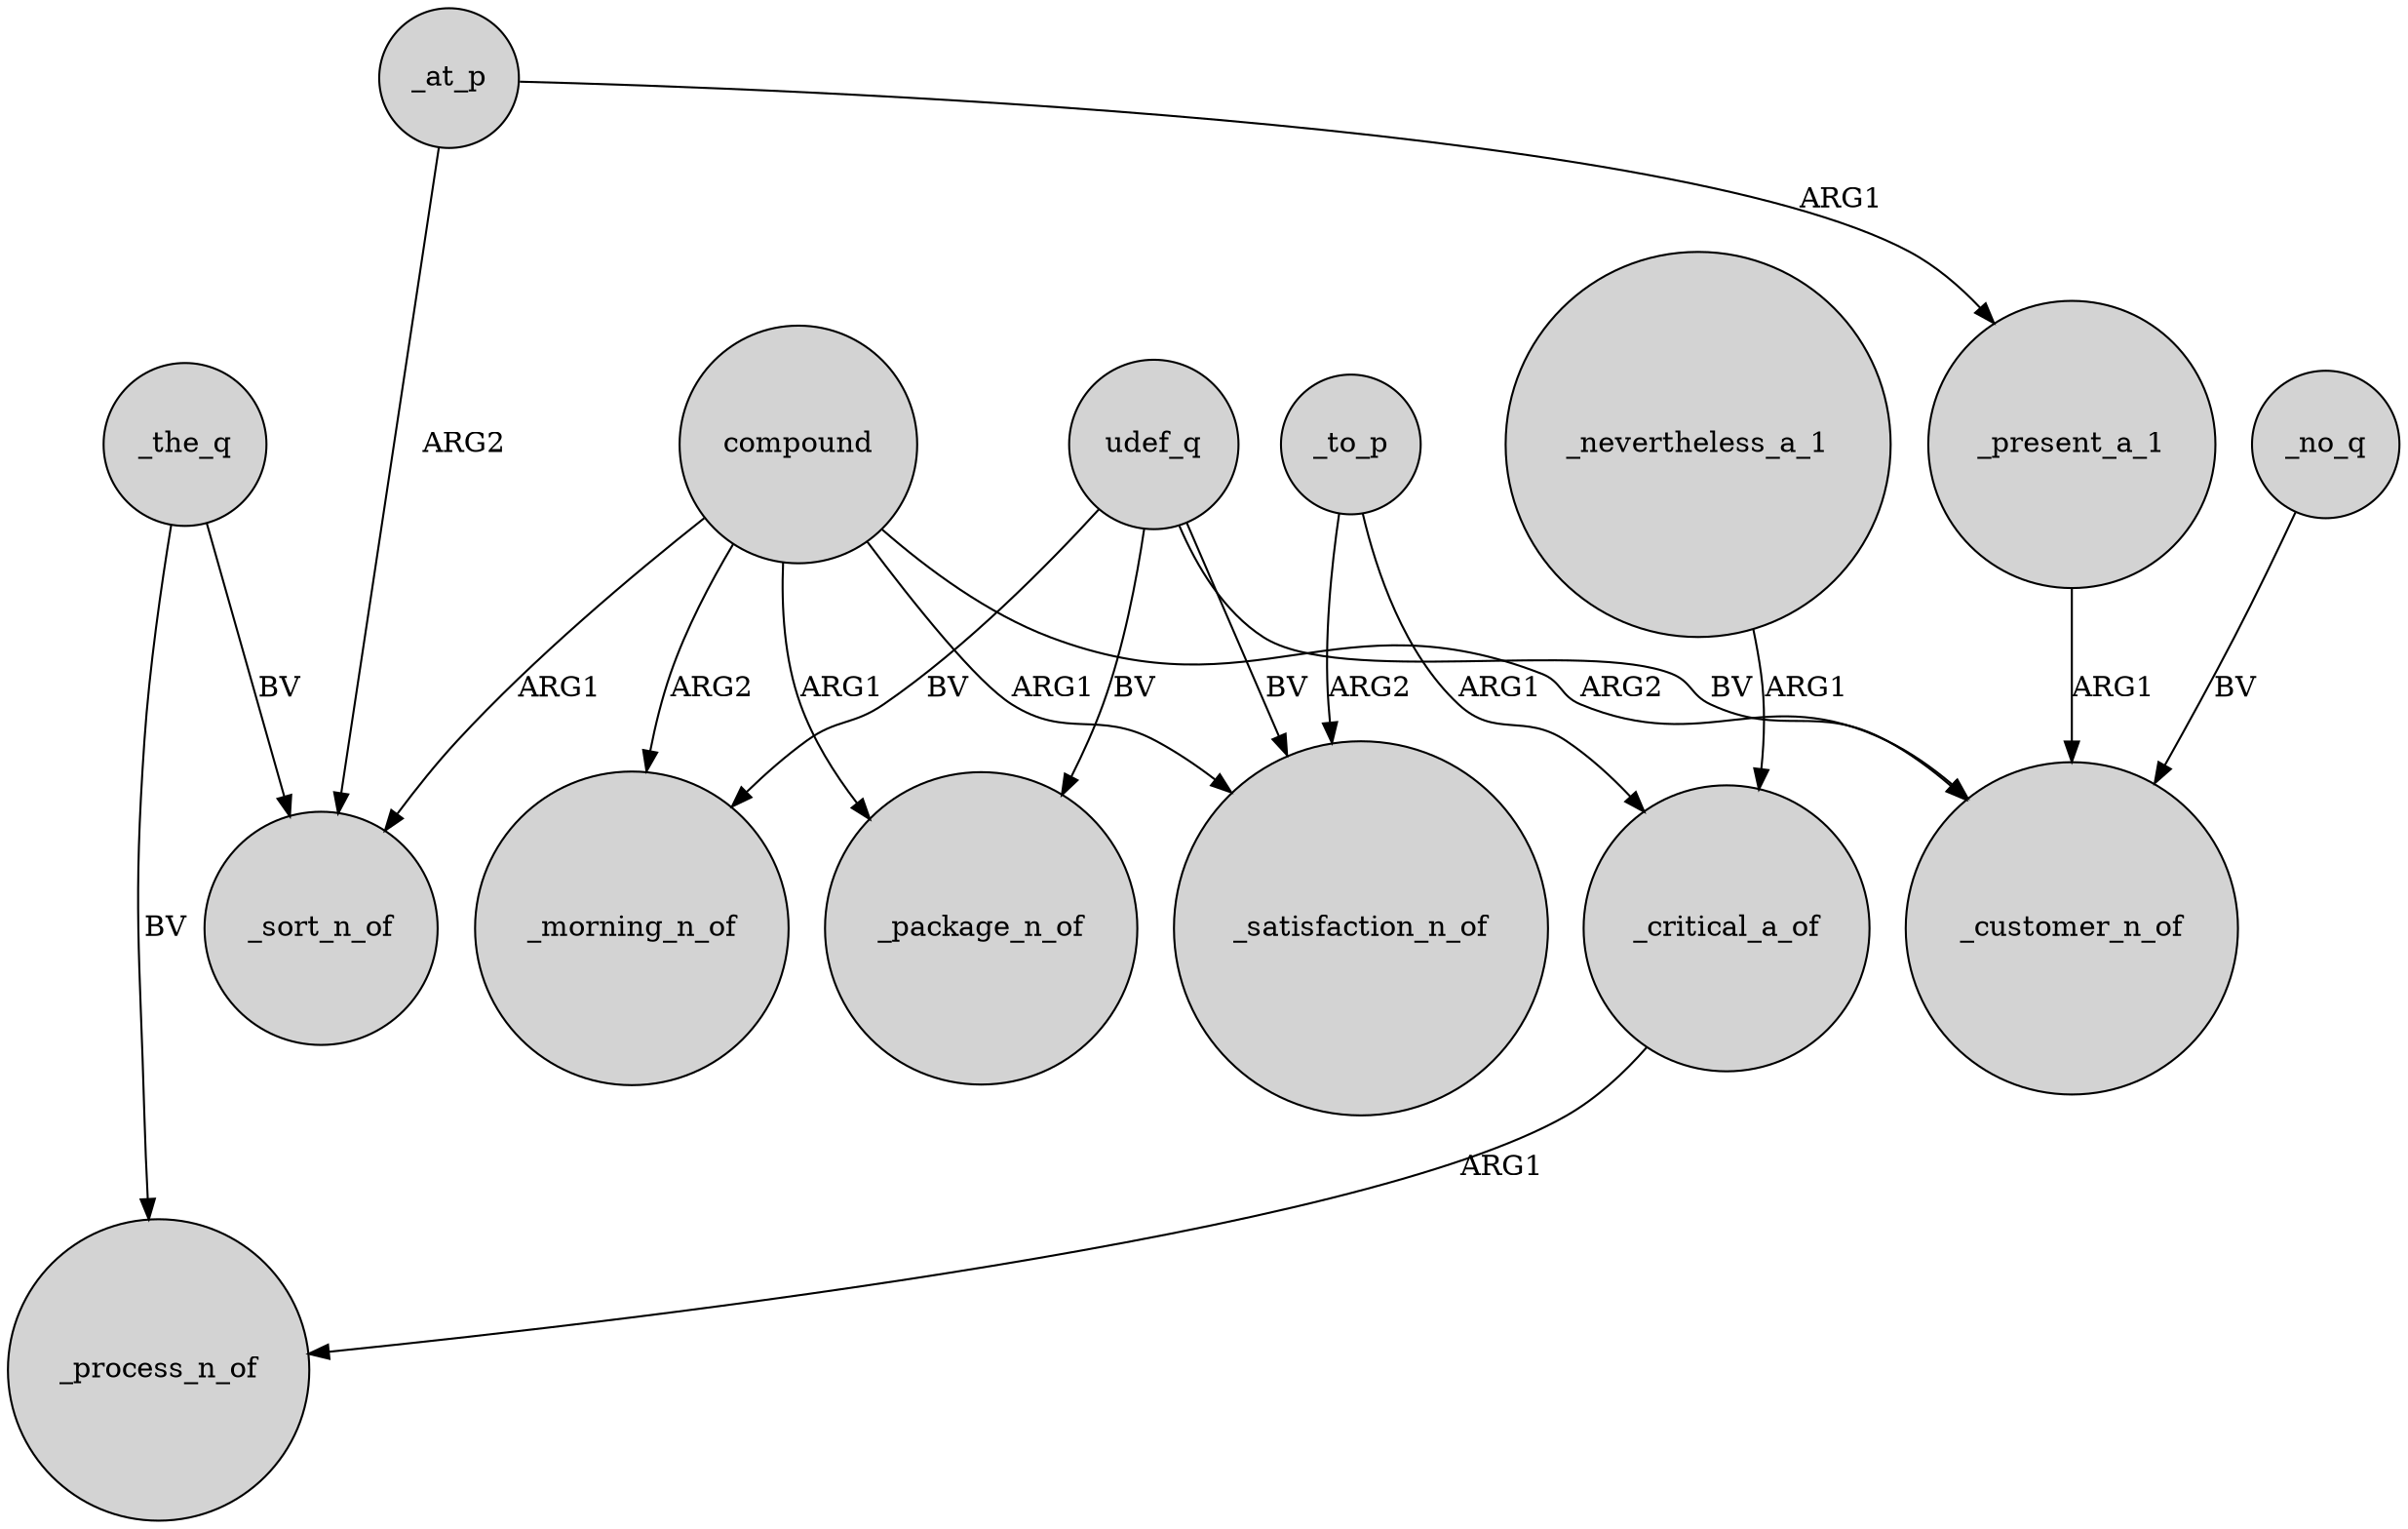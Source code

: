 digraph {
	node [shape=circle style=filled]
	_at_p -> _sort_n_of [label=ARG2]
	compound -> _morning_n_of [label=ARG2]
	_the_q -> _sort_n_of [label=BV]
	_critical_a_of -> _process_n_of [label=ARG1]
	_to_p -> _critical_a_of [label=ARG1]
	_to_p -> _satisfaction_n_of [label=ARG2]
	compound -> _package_n_of [label=ARG1]
	udef_q -> _package_n_of [label=BV]
	_at_p -> _present_a_1 [label=ARG1]
	compound -> _satisfaction_n_of [label=ARG1]
	_nevertheless_a_1 -> _critical_a_of [label=ARG1]
	udef_q -> _customer_n_of [label=BV]
	_present_a_1 -> _customer_n_of [label=ARG1]
	udef_q -> _satisfaction_n_of [label=BV]
	compound -> _customer_n_of [label=ARG2]
	_the_q -> _process_n_of [label=BV]
	_no_q -> _customer_n_of [label=BV]
	udef_q -> _morning_n_of [label=BV]
	compound -> _sort_n_of [label=ARG1]
}

